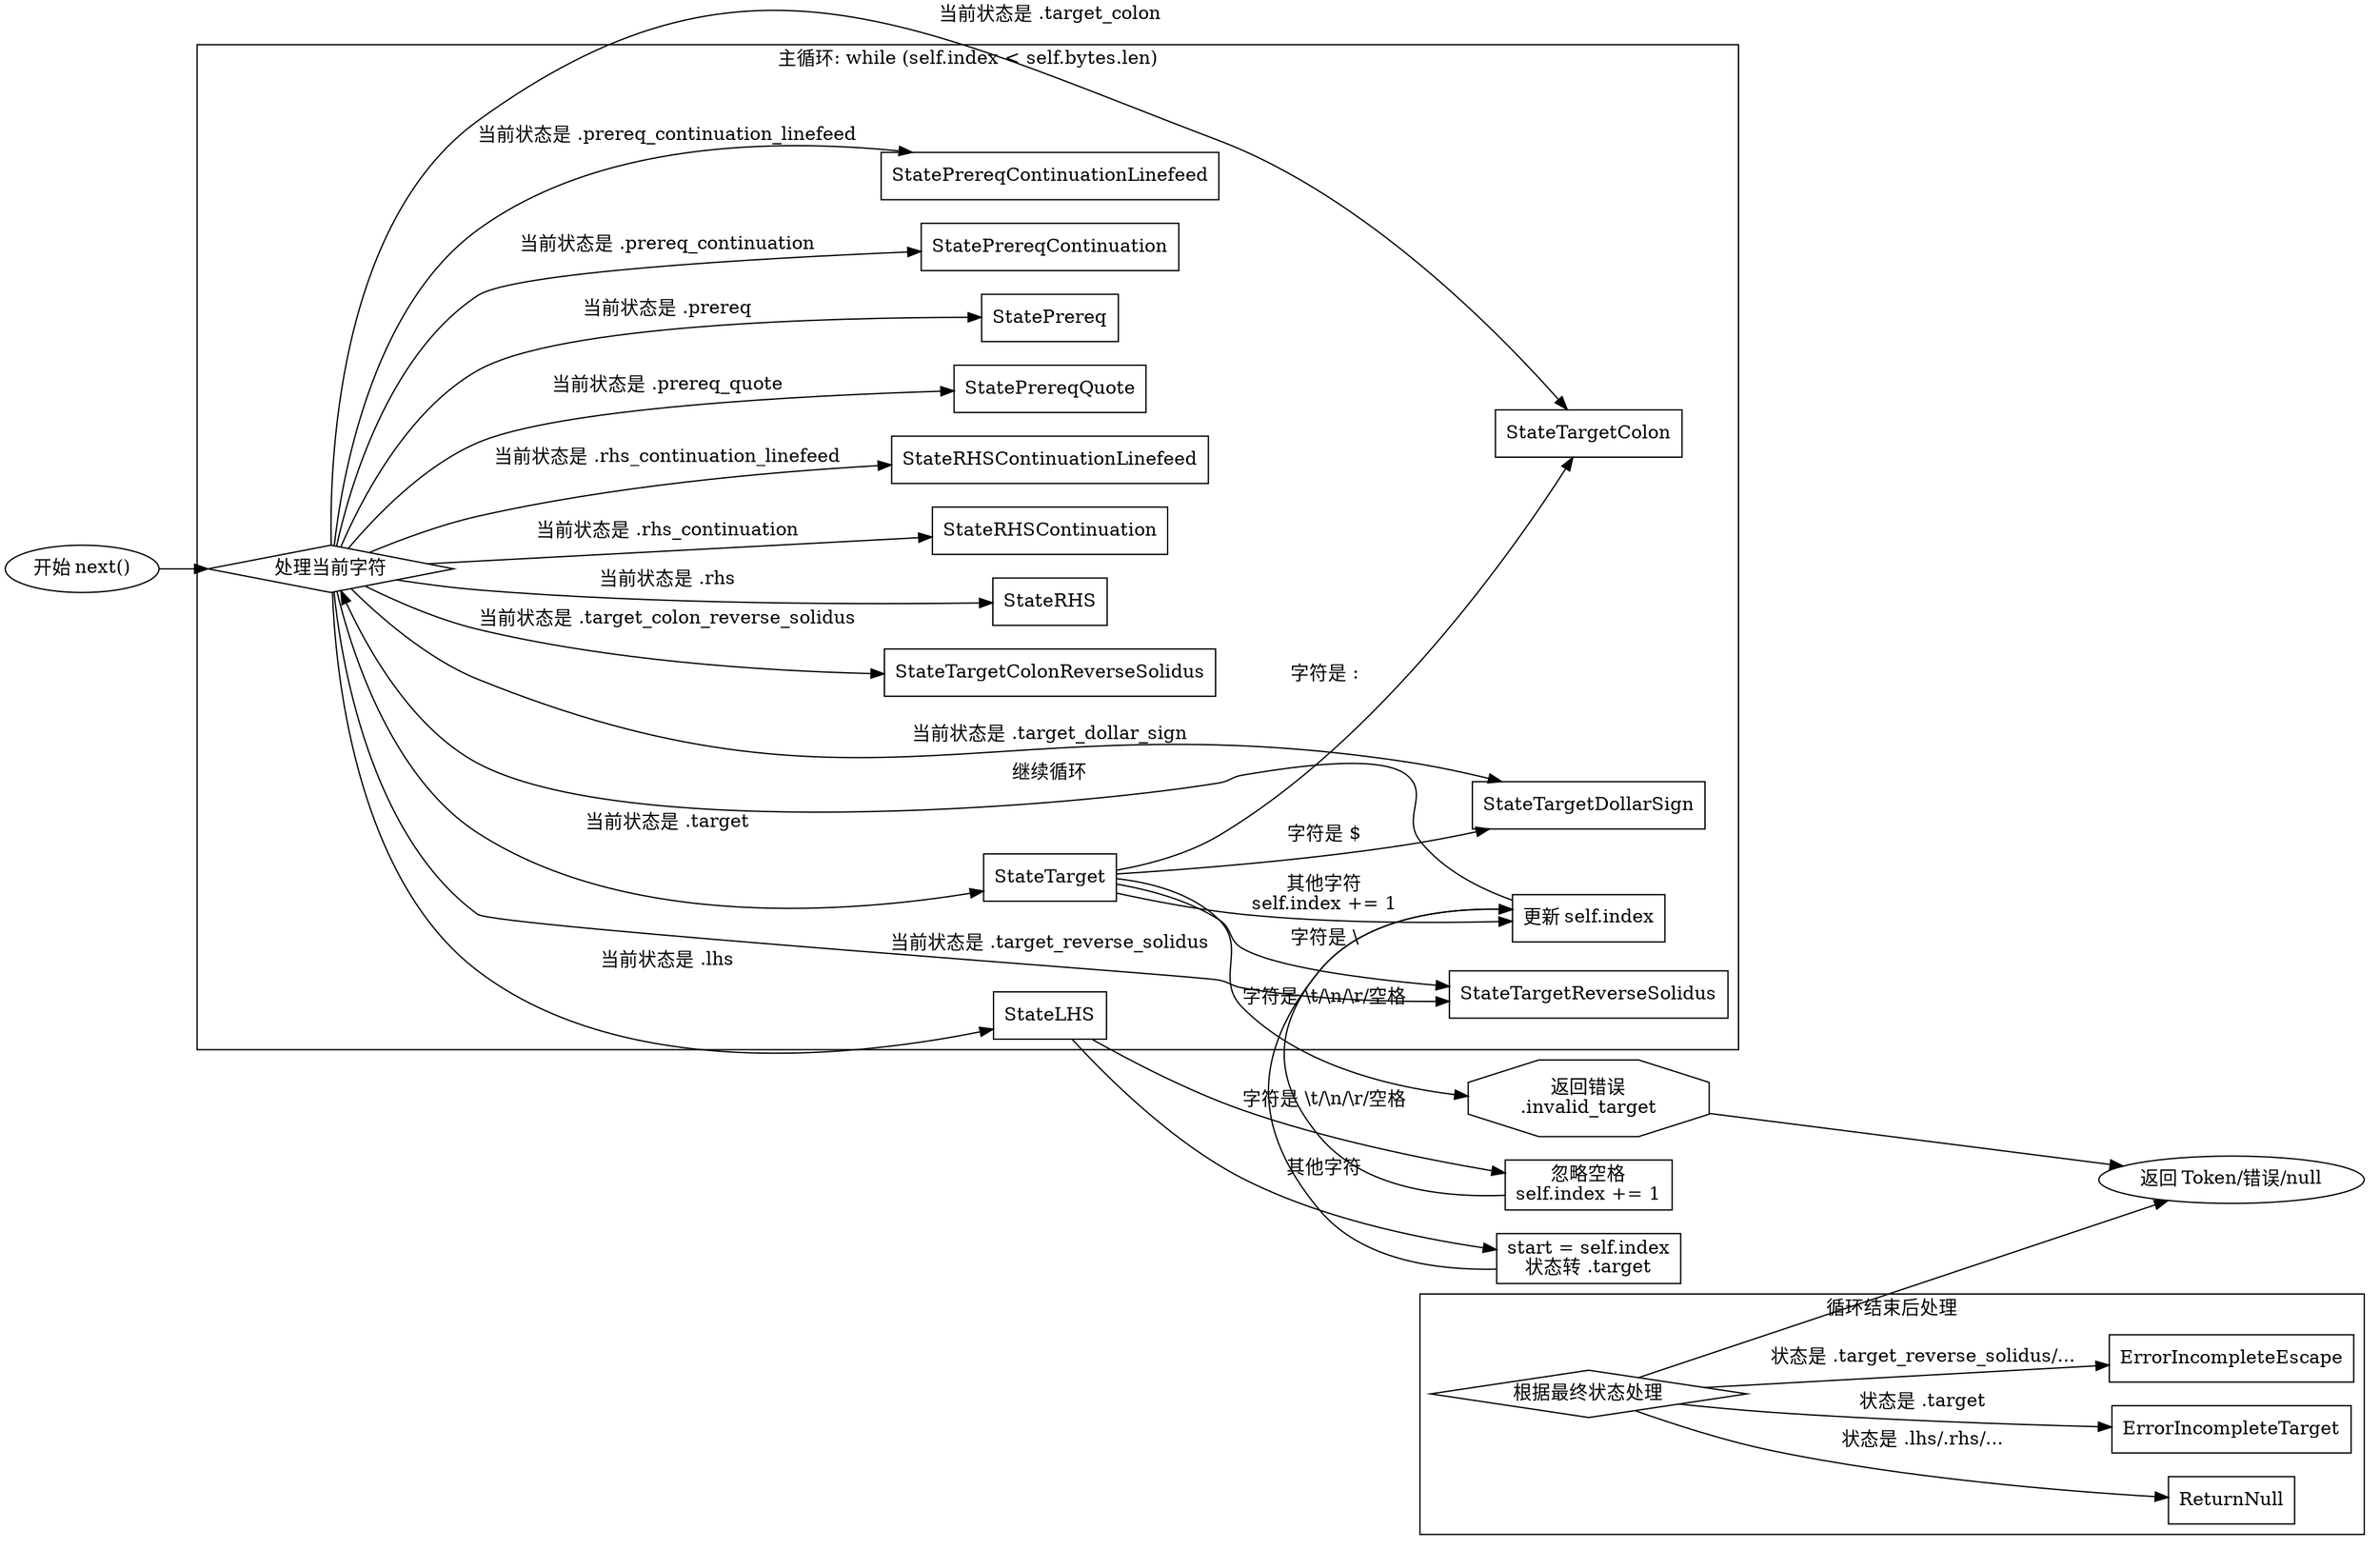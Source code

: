 
digraph DepTokenizer {
    rankdir=LR;
    node [shape=rectangle];

    // 初始节点
    Start [label="开始 next()", shape=ellipse];
    End [label="返回 Token/错误/null", shape=ellipse];

    // 主循环
    subgraph cluster_main {
        label="主循环: while (self.index < self.bytes.len)";
        LoopStart [label="处理当前字符", shape=diamond];
        LoopEnd [label="更新 self.index", shape=box];

        // 状态分支
        LoopStart -> StateLHS [label="当前状态是 .lhs"];
        LoopStart -> StateTarget [label="当前状态是 .target"];
        LoopStart -> StateTargetReverseSolidus [label="当前状态是 .target_reverse_solidus"];
        LoopStart -> StateTargetDollarSign [label="当前状态是 .target_dollar_sign"];
        LoopStart -> StateTargetColon [label="当前状态是 .target_colon"];
        LoopStart -> StateTargetColonReverseSolidus [label="当前状态是 .target_colon_reverse_solidus"];
        LoopStart -> StateRHS [label="当前状态是 .rhs"];
        LoopStart -> StateRHSContinuation [label="当前状态是 .rhs_continuation"];
        LoopStart -> StateRHSContinuationLinefeed [label="当前状态是 .rhs_continuation_linefeed"];
        LoopStart -> StatePrereqQuote [label="当前状态是 .prereq_quote"];
        LoopStart -> StatePrereq [label="当前状态是 .prereq"];
        LoopStart -> StatePrereqContinuation [label="当前状态是 .prereq_continuation"];
        LoopStart -> StatePrereqContinuationLinefeed [label="当前状态是 .prereq_continuation_linefeed"];
    }

    // 状态处理逻辑
    StateLHS -> HandleLHSSpace [label="字符是 \\t/\\n/\\r/空格"];
    HandleLHSSpace [label="忽略空格\nself.index += 1"];
    StateLHS -> HandleLHSElse [label="其他字符"];
    HandleLHSElse [label="start = self.index\n状态转 .target"];

    StateTarget -> ErrorInvalidTarget [label="字符是 \\t/\\n/\\r/空格"];
    ErrorInvalidTarget [label="返回错误\n.invalid_target", shape=octagon];
    StateTarget -> StateTargetDollarSign [label="字符是 $"];
    StateTarget -> StateTargetReverseSolidus [label="字符是 \\"];
    StateTarget -> StateTargetColon [label="字符是 :"];
    StateTarget -> LoopEnd [label="其他字符\nself.index += 1"];

    // ...（其他状态分支的类似结构，此处省略以保持简洁）

    // 循环结束后的处理
    subgraph cluster_post_loop {
        label="循环结束后处理";
        PostLoop [label="根据最终状态处理", shape=diamond];
        PostLoop -> ReturnNull [label="状态是 .lhs/.rhs/..."];
        PostLoop -> ErrorIncompleteTarget [label="状态是 .target"];
        PostLoop -> ErrorIncompleteEscape [label="状态是 .target_reverse_solidus/..."];
        // ...（其他错误处理分支）
    }

    // 边连接
    Start -> LoopStart;
    HandleLHSSpace -> LoopEnd;
    HandleLHSElse -> LoopEnd;
    LoopEnd -> LoopStart [label="继续循环"];
    PostLoop -> End;
    ErrorInvalidTarget -> End;
    // ...（其他错误和返回连接）
}
